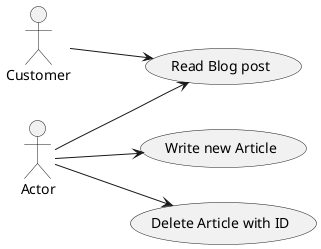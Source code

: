 @startuml

	left to right direction

	actor Actor as act
	actor Customer as cst

	cst --> (Read Blog post)

	act --> (Write new Article)
	act --> (Delete Article with ID)
	act --> (Read Blog post)
@enduml